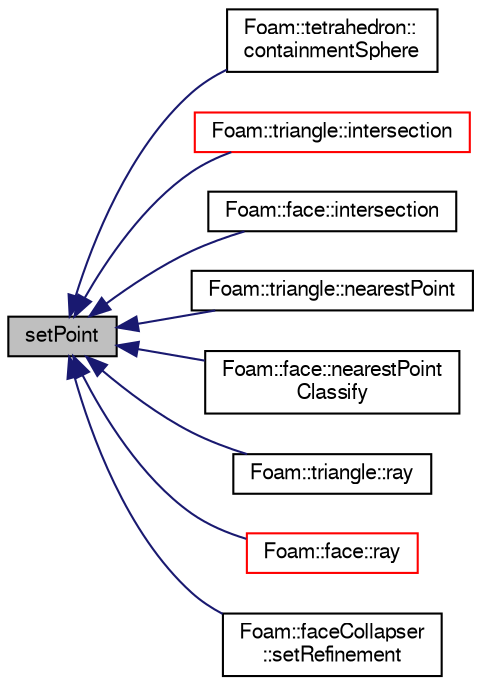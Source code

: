 digraph "setPoint"
{
  bgcolor="transparent";
  edge [fontname="FreeSans",fontsize="10",labelfontname="FreeSans",labelfontsize="10"];
  node [fontname="FreeSans",fontsize="10",shape=record];
  rankdir="LR";
  Node1 [label="setPoint",height=0.2,width=0.4,color="black", fillcolor="grey75", style="filled" fontcolor="black"];
  Node1 -> Node2 [dir="back",color="midnightblue",fontsize="10",style="solid",fontname="FreeSans"];
  Node2 [label="Foam::tetrahedron::\lcontainmentSphere",height=0.2,width=0.4,color="black",URL="$a02502.html#a98235773e9056665aabcb40cb3b9110c",tooltip="Return (min)containment sphere, i.e. the smallest sphere with. "];
  Node1 -> Node3 [dir="back",color="midnightblue",fontsize="10",style="solid",fontname="FreeSans"];
  Node3 [label="Foam::triangle::intersection",height=0.2,width=0.4,color="red",URL="$a02603.html#abaab0bde7aa64f05d8755787824985f1",tooltip="Fast intersection with a ray. "];
  Node1 -> Node4 [dir="back",color="midnightblue",fontsize="10",style="solid",fontname="FreeSans"];
  Node4 [label="Foam::face::intersection",height=0.2,width=0.4,color="black",URL="$a00693.html#a7fc4530719ef5666e372be1b8b856d9a",tooltip="Fast intersection with a ray. "];
  Node1 -> Node5 [dir="back",color="midnightblue",fontsize="10",style="solid",fontname="FreeSans"];
  Node5 [label="Foam::triangle::nearestPoint",height=0.2,width=0.4,color="black",URL="$a02603.html#a422f024721942d5e5195c68116fb29ea",tooltip="Return nearest point to line on triangle. Returns hit if. "];
  Node1 -> Node6 [dir="back",color="midnightblue",fontsize="10",style="solid",fontname="FreeSans"];
  Node6 [label="Foam::face::nearestPoint\lClassify",height=0.2,width=0.4,color="black",URL="$a00693.html#a4b69c61851aca1928f953b2bc359578d",tooltip="Return nearest point to face and classify it: "];
  Node1 -> Node7 [dir="back",color="midnightblue",fontsize="10",style="solid",fontname="FreeSans"];
  Node7 [label="Foam::triangle::ray",height=0.2,width=0.4,color="black",URL="$a02603.html#a8ea99d01d55fc0a554c3a4fcbfde70d8",tooltip="Return point intersection with a ray. "];
  Node1 -> Node8 [dir="back",color="midnightblue",fontsize="10",style="solid",fontname="FreeSans"];
  Node8 [label="Foam::face::ray",height=0.2,width=0.4,color="red",URL="$a00693.html#ac68371e675a335c343dfa54b1dbf662d",tooltip="Return potential intersection with face with a ray starting. "];
  Node1 -> Node9 [dir="back",color="midnightblue",fontsize="10",style="solid",fontname="FreeSans"];
  Node9 [label="Foam::faceCollapser\l::setRefinement",height=0.2,width=0.4,color="black",URL="$a00700.html#a59a6ebacbd6a1a48f22424f5a8f81195",tooltip="Collapse faces along endpoints. Play commands into. "];
}
